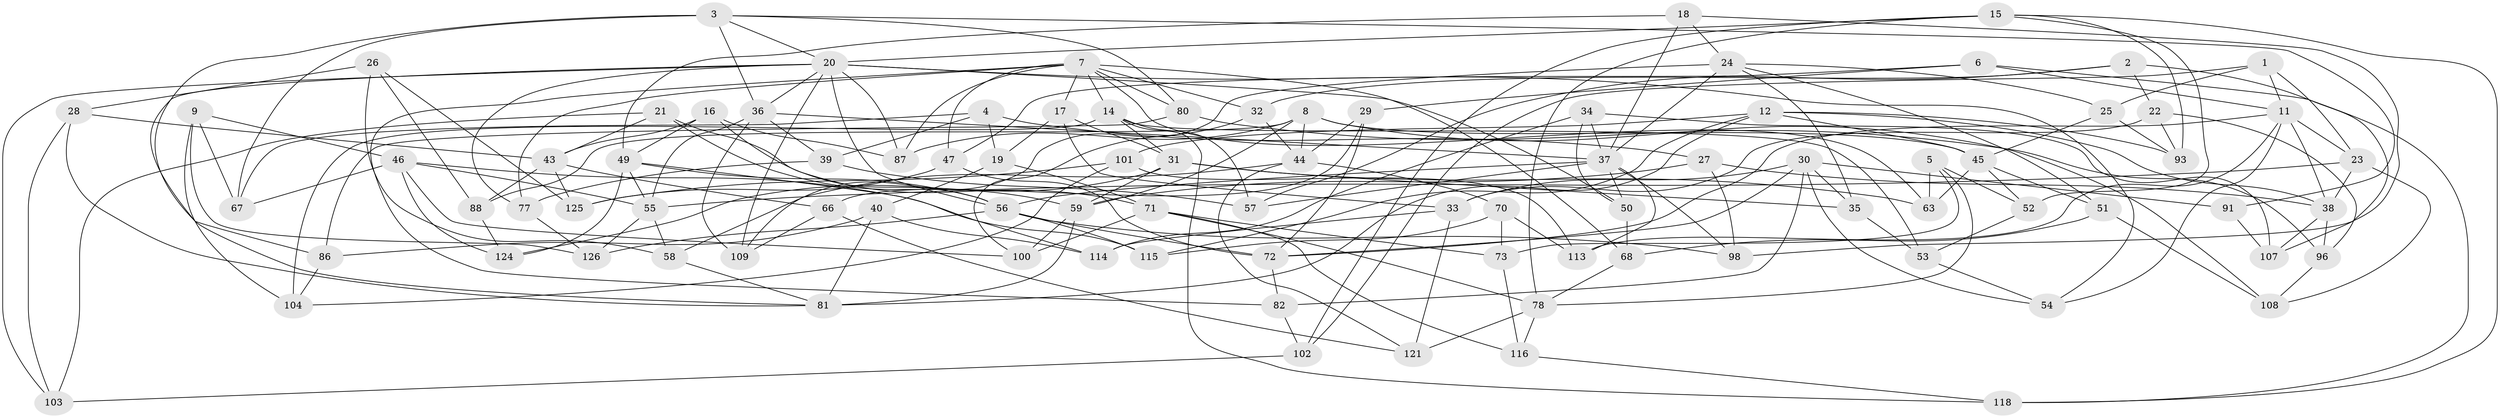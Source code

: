 // original degree distribution, {4: 1.0}
// Generated by graph-tools (version 1.1) at 2025/20/03/04/25 18:20:48]
// undirected, 91 vertices, 216 edges
graph export_dot {
graph [start="1"]
  node [color=gray90,style=filled];
  1;
  2;
  3 [super="+97"];
  4;
  5;
  6;
  7 [super="+10+13"];
  8 [super="+75"];
  9;
  11 [super="+42+92"];
  12 [super="+74"];
  14 [super="+64"];
  15 [super="+117"];
  16;
  17;
  18;
  19;
  20 [super="+48"];
  21;
  22;
  23 [super="+119"];
  24 [super="+95"];
  25;
  26;
  27;
  28;
  29;
  30 [super="+94+110"];
  31 [super="+128"];
  32;
  33 [super="+69"];
  34;
  35;
  36 [super="+41"];
  37 [super="+62+122"];
  38 [super="+99"];
  39;
  40;
  43 [super="+61"];
  44 [super="+112"];
  45 [super="+89"];
  46 [super="+84"];
  47;
  49 [super="+105"];
  50;
  51;
  52;
  53;
  54;
  55 [super="+65"];
  56 [super="+79"];
  57;
  58;
  59 [super="+60"];
  63;
  66;
  67;
  68;
  70;
  71 [super="+130"];
  72 [super="+76"];
  73;
  77;
  78 [super="+106"];
  80;
  81 [super="+111"];
  82;
  86;
  87;
  88;
  91;
  93;
  96;
  98;
  100;
  101;
  102;
  103;
  104;
  107;
  108;
  109;
  113;
  114;
  115;
  116;
  118;
  121;
  124;
  125;
  126;
  1 -- 102;
  1 -- 25;
  1 -- 11;
  1 -- 23;
  2 -- 22;
  2 -- 57;
  2 -- 32;
  2 -- 107;
  3 -- 80;
  3 -- 67;
  3 -- 91;
  3 -- 36;
  3 -- 86;
  3 -- 20;
  4 -- 27;
  4 -- 67;
  4 -- 39;
  4 -- 19;
  5 -- 63;
  5 -- 52;
  5 -- 73;
  5 -- 78;
  6 -- 29;
  6 -- 47;
  6 -- 118;
  6 -- 11;
  7 -- 47;
  7 -- 82;
  7 -- 17;
  7 -- 63;
  7 -- 87;
  7 -- 32;
  7 -- 80;
  7 -- 68;
  7 -- 77;
  7 -- 14;
  8 -- 44;
  8 -- 108;
  8 -- 88;
  8 -- 59;
  8 -- 87;
  8 -- 45;
  9 -- 67;
  9 -- 104;
  9 -- 126;
  9 -- 46;
  11 -- 23 [weight=2];
  11 -- 54;
  11 -- 113;
  11 -- 72;
  11 -- 38;
  12 -- 93;
  12 -- 101;
  12 -- 38;
  12 -- 81;
  12 -- 115;
  12 -- 45;
  14 -- 104;
  14 -- 53;
  14 -- 57;
  14 -- 118;
  14 -- 31;
  15 -- 20;
  15 -- 52;
  15 -- 118;
  15 -- 93;
  15 -- 102;
  15 -- 78;
  16 -- 87;
  16 -- 43;
  16 -- 49;
  16 -- 56;
  17 -- 19;
  17 -- 31;
  17 -- 33;
  18 -- 24;
  18 -- 98;
  18 -- 49;
  18 -- 37;
  19 -- 40;
  19 -- 71;
  20 -- 103;
  20 -- 87;
  20 -- 36;
  20 -- 77;
  20 -- 109;
  20 -- 81;
  20 -- 50;
  20 -- 54;
  20 -- 56 [weight=2];
  21 -- 43;
  21 -- 71;
  21 -- 103;
  21 -- 59;
  22 -- 33;
  22 -- 96;
  22 -- 93;
  23 -- 108;
  23 -- 38;
  23 -- 55;
  24 -- 25;
  24 -- 51;
  24 -- 35;
  24 -- 109;
  24 -- 37;
  25 -- 93;
  25 -- 45;
  26 -- 58;
  26 -- 125;
  26 -- 28;
  26 -- 88;
  27 -- 98;
  27 -- 59;
  27 -- 38;
  28 -- 103;
  28 -- 43;
  28 -- 81;
  29 -- 72;
  29 -- 66;
  29 -- 44;
  30 -- 33 [weight=2];
  30 -- 82;
  30 -- 54;
  30 -- 91 [weight=2];
  30 -- 72;
  30 -- 35;
  31 -- 63;
  31 -- 124;
  31 -- 35;
  31 -- 59;
  32 -- 100;
  32 -- 44;
  33 -- 114;
  33 -- 121;
  34 -- 107;
  34 -- 50;
  34 -- 114;
  34 -- 37;
  35 -- 53;
  36 -- 39;
  36 -- 109;
  36 -- 55;
  36 -- 37;
  37 -- 57;
  37 -- 113;
  37 -- 98;
  37 -- 56 [weight=2];
  37 -- 50;
  38 -- 96;
  38 -- 107;
  39 -- 77;
  39 -- 57;
  40 -- 81;
  40 -- 86;
  40 -- 114;
  43 -- 66;
  43 -- 88;
  43 -- 125;
  44 -- 70;
  44 -- 58;
  44 -- 121;
  45 -- 51;
  45 -- 63;
  45 -- 52;
  46 -- 100;
  46 -- 115;
  46 -- 67;
  46 -- 124;
  46 -- 55;
  47 -- 125;
  47 -- 72;
  49 -- 56;
  49 -- 114;
  49 -- 124;
  49 -- 55;
  50 -- 68;
  51 -- 108;
  51 -- 68;
  52 -- 53;
  53 -- 54;
  55 -- 58;
  55 -- 126;
  56 -- 115;
  56 -- 98;
  56 -- 126;
  56 -- 72;
  58 -- 81;
  59 -- 81;
  59 -- 100;
  66 -- 109;
  66 -- 121;
  68 -- 78;
  70 -- 73;
  70 -- 113;
  70 -- 115;
  71 -- 100;
  71 -- 73;
  71 -- 116;
  71 -- 78;
  72 -- 82;
  73 -- 116;
  77 -- 126;
  78 -- 116;
  78 -- 121;
  80 -- 96;
  80 -- 86;
  82 -- 102;
  86 -- 104;
  88 -- 124;
  91 -- 107;
  96 -- 108;
  101 -- 125;
  101 -- 113;
  101 -- 104;
  102 -- 103;
  116 -- 118;
}
